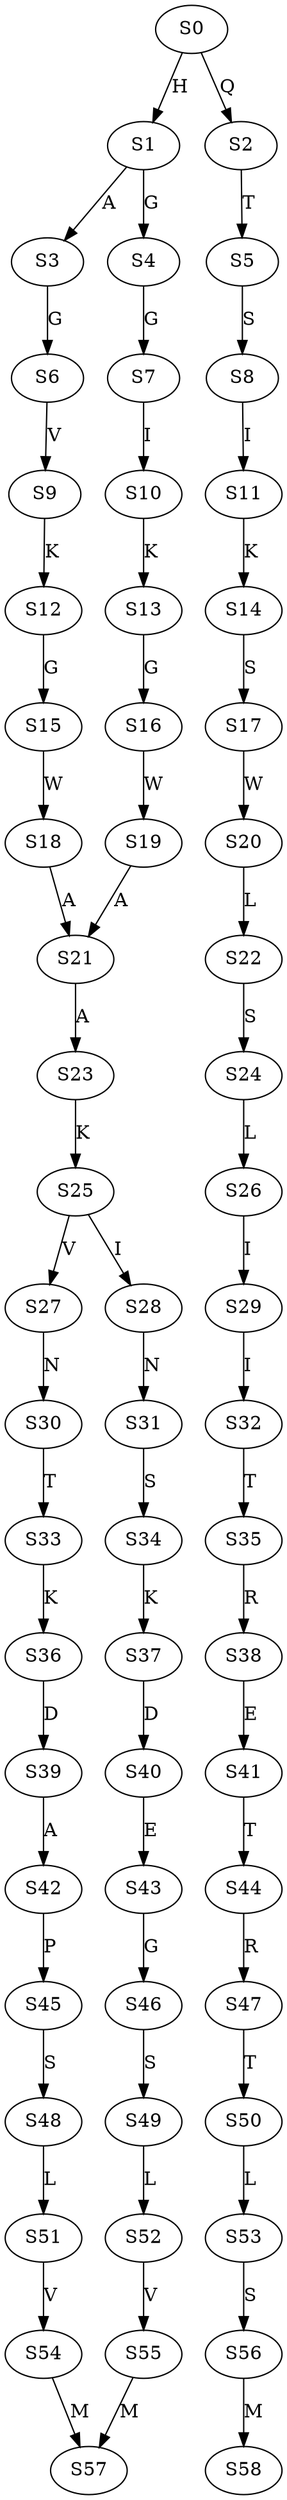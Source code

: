 strict digraph  {
	S0 -> S1 [ label = H ];
	S0 -> S2 [ label = Q ];
	S1 -> S3 [ label = A ];
	S1 -> S4 [ label = G ];
	S2 -> S5 [ label = T ];
	S3 -> S6 [ label = G ];
	S4 -> S7 [ label = G ];
	S5 -> S8 [ label = S ];
	S6 -> S9 [ label = V ];
	S7 -> S10 [ label = I ];
	S8 -> S11 [ label = I ];
	S9 -> S12 [ label = K ];
	S10 -> S13 [ label = K ];
	S11 -> S14 [ label = K ];
	S12 -> S15 [ label = G ];
	S13 -> S16 [ label = G ];
	S14 -> S17 [ label = S ];
	S15 -> S18 [ label = W ];
	S16 -> S19 [ label = W ];
	S17 -> S20 [ label = W ];
	S18 -> S21 [ label = A ];
	S19 -> S21 [ label = A ];
	S20 -> S22 [ label = L ];
	S21 -> S23 [ label = A ];
	S22 -> S24 [ label = S ];
	S23 -> S25 [ label = K ];
	S24 -> S26 [ label = L ];
	S25 -> S27 [ label = V ];
	S25 -> S28 [ label = I ];
	S26 -> S29 [ label = I ];
	S27 -> S30 [ label = N ];
	S28 -> S31 [ label = N ];
	S29 -> S32 [ label = I ];
	S30 -> S33 [ label = T ];
	S31 -> S34 [ label = S ];
	S32 -> S35 [ label = T ];
	S33 -> S36 [ label = K ];
	S34 -> S37 [ label = K ];
	S35 -> S38 [ label = R ];
	S36 -> S39 [ label = D ];
	S37 -> S40 [ label = D ];
	S38 -> S41 [ label = E ];
	S39 -> S42 [ label = A ];
	S40 -> S43 [ label = E ];
	S41 -> S44 [ label = T ];
	S42 -> S45 [ label = P ];
	S43 -> S46 [ label = G ];
	S44 -> S47 [ label = R ];
	S45 -> S48 [ label = S ];
	S46 -> S49 [ label = S ];
	S47 -> S50 [ label = T ];
	S48 -> S51 [ label = L ];
	S49 -> S52 [ label = L ];
	S50 -> S53 [ label = L ];
	S51 -> S54 [ label = V ];
	S52 -> S55 [ label = V ];
	S53 -> S56 [ label = S ];
	S54 -> S57 [ label = M ];
	S55 -> S57 [ label = M ];
	S56 -> S58 [ label = M ];
}
